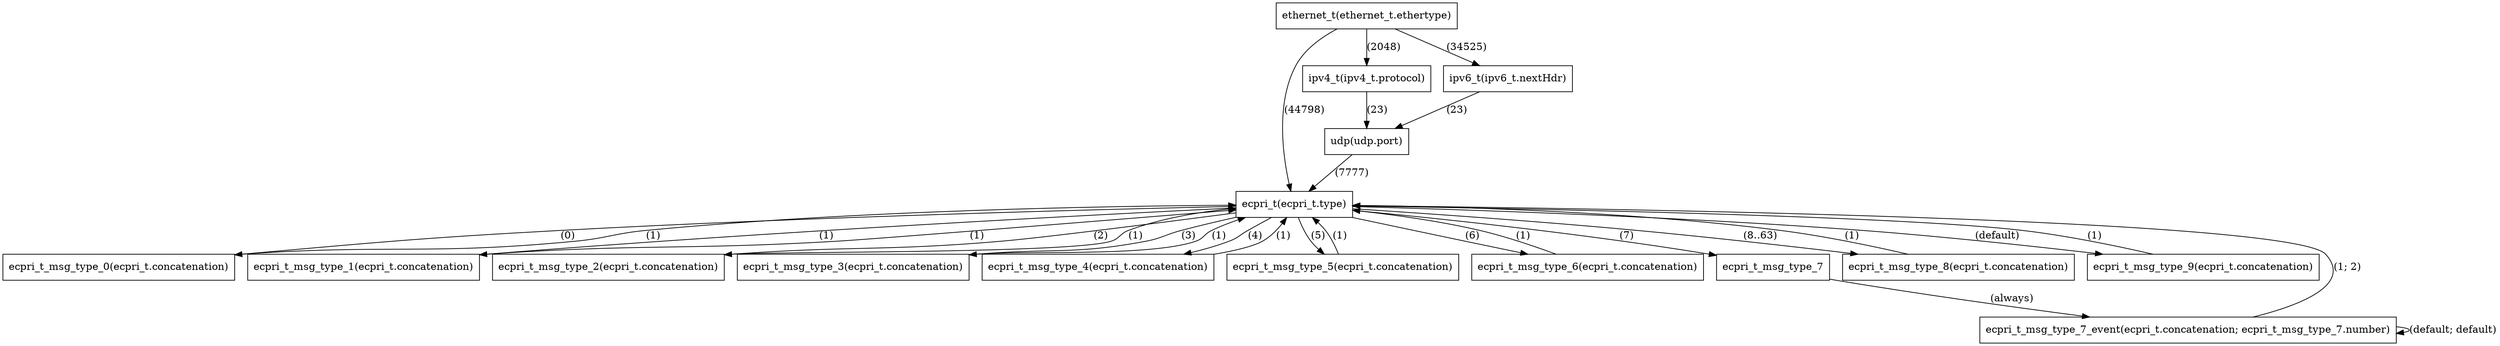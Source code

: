 digraph Transition{

ecpri_t ["shape" = rectangle, "label" = "ecpri_t(ecpri_t.type)"]

ecpri_t_msg_type_0 ["shape" = rectangle, "label" = "ecpri_t_msg_type_0(ecpri_t.concatenation)"]

ecpri_t_msg_type_1 ["shape" = rectangle, "label" = "ecpri_t_msg_type_1(ecpri_t.concatenation)"]

ecpri_t_msg_type_2 ["shape" = rectangle, "label" = "ecpri_t_msg_type_2(ecpri_t.concatenation)"]

ecpri_t_msg_type_3 ["shape" = rectangle, "label" = "ecpri_t_msg_type_3(ecpri_t.concatenation)"]

ecpri_t_msg_type_4 ["shape" = rectangle, "label" = "ecpri_t_msg_type_4(ecpri_t.concatenation)"]

ecpri_t_msg_type_5 ["shape" = rectangle, "label" = "ecpri_t_msg_type_5(ecpri_t.concatenation)"]

ecpri_t_msg_type_6 ["shape" = rectangle, "label" = "ecpri_t_msg_type_6(ecpri_t.concatenation)"]

ecpri_t_msg_type_7 ["shape" = rectangle, "label" = "ecpri_t_msg_type_7"]

ecpri_t_msg_type_8 ["shape" = rectangle, "label" = "ecpri_t_msg_type_8(ecpri_t.concatenation)"]

ecpri_t_msg_type_9 ["shape" = rectangle, "label" = "ecpri_t_msg_type_9(ecpri_t.concatenation)"]

ecpri_t_msg_type_7_event ["shape" = rectangle, "label" = "ecpri_t_msg_type_7_event(ecpri_t.concatenation; ecpri_t_msg_type_7.number)"]

ethernet_t ["shape" = rectangle, "label" = "ethernet_t(ethernet_t.ethertype)"]

ipv4_t ["shape" = rectangle, "label" = "ipv4_t(ipv4_t.protocol)"]

ipv6_t ["shape" = rectangle, "label" = "ipv6_t(ipv6_t.nextHdr)"]

udp ["shape" = rectangle, "label" = "udp(udp.port)"]

ecpri_t -> ecpri_t_msg_type_0 ["shape" = rectangle, "label" = "(0)"]

ecpri_t -> ecpri_t_msg_type_1 ["shape" = rectangle, "label" = "(1)"]

ecpri_t -> ecpri_t_msg_type_2 ["shape" = rectangle, "label" = "(2)"]

ecpri_t -> ecpri_t_msg_type_3 ["shape" = rectangle, "label" = "(3)"]

ecpri_t -> ecpri_t_msg_type_4 ["shape" = rectangle, "label" = "(4)"]

ecpri_t -> ecpri_t_msg_type_5 ["shape" = rectangle, "label" = "(5)"]

ecpri_t -> ecpri_t_msg_type_6 ["shape" = rectangle, "label" = "(6)"]

ecpri_t -> ecpri_t_msg_type_7 ["shape" = rectangle, "label" = "(7)"]

ecpri_t -> ecpri_t_msg_type_8 ["shape" = rectangle, "label" = "(8..63)"]

ecpri_t -> ecpri_t_msg_type_9 ["shape" = rectangle, "label" = "(default)"]

ecpri_t_msg_type_0 -> ecpri_t ["shape" = rectangle, "label" = "(1)"]

ecpri_t_msg_type_1 -> ecpri_t ["shape" = rectangle, "label" = "(1)"]

ecpri_t_msg_type_2 -> ecpri_t ["shape" = rectangle, "label" = "(1)"]

ecpri_t_msg_type_3 -> ecpri_t ["shape" = rectangle, "label" = "(1)"]

ecpri_t_msg_type_4 -> ecpri_t ["shape" = rectangle, "label" = "(1)"]

ecpri_t_msg_type_5 -> ecpri_t ["shape" = rectangle, "label" = "(1)"]

ecpri_t_msg_type_6 -> ecpri_t ["shape" = rectangle, "label" = "(1)"]

ecpri_t_msg_type_7 -> ecpri_t_msg_type_7_event ["shape" = rectangle, "label" = "(always)"]

ecpri_t_msg_type_7_event -> ecpri_t ["shape" = rectangle, "label" = "(1; 2)"]

ecpri_t_msg_type_7_event -> ecpri_t_msg_type_7_event ["shape" = rectangle, "label" = "(default; default)"]

ecpri_t_msg_type_8 -> ecpri_t ["shape" = rectangle, "label" = "(1)"]

ecpri_t_msg_type_9 -> ecpri_t ["shape" = rectangle, "label" = "(1)"]

ethernet_t -> ecpri_t ["shape" = rectangle, "label" = "(44798)"]

ethernet_t -> ipv4_t ["shape" = rectangle, "label" = "(2048)"]

ethernet_t -> ipv6_t ["shape" = rectangle, "label" = "(34525)"]

ipv4_t -> udp ["shape" = rectangle, "label" = "(23)"]

ipv6_t -> udp ["shape" = rectangle, "label" = "(23)"]

udp -> ecpri_t ["shape" = rectangle, "label" = "(7777)"]

}

